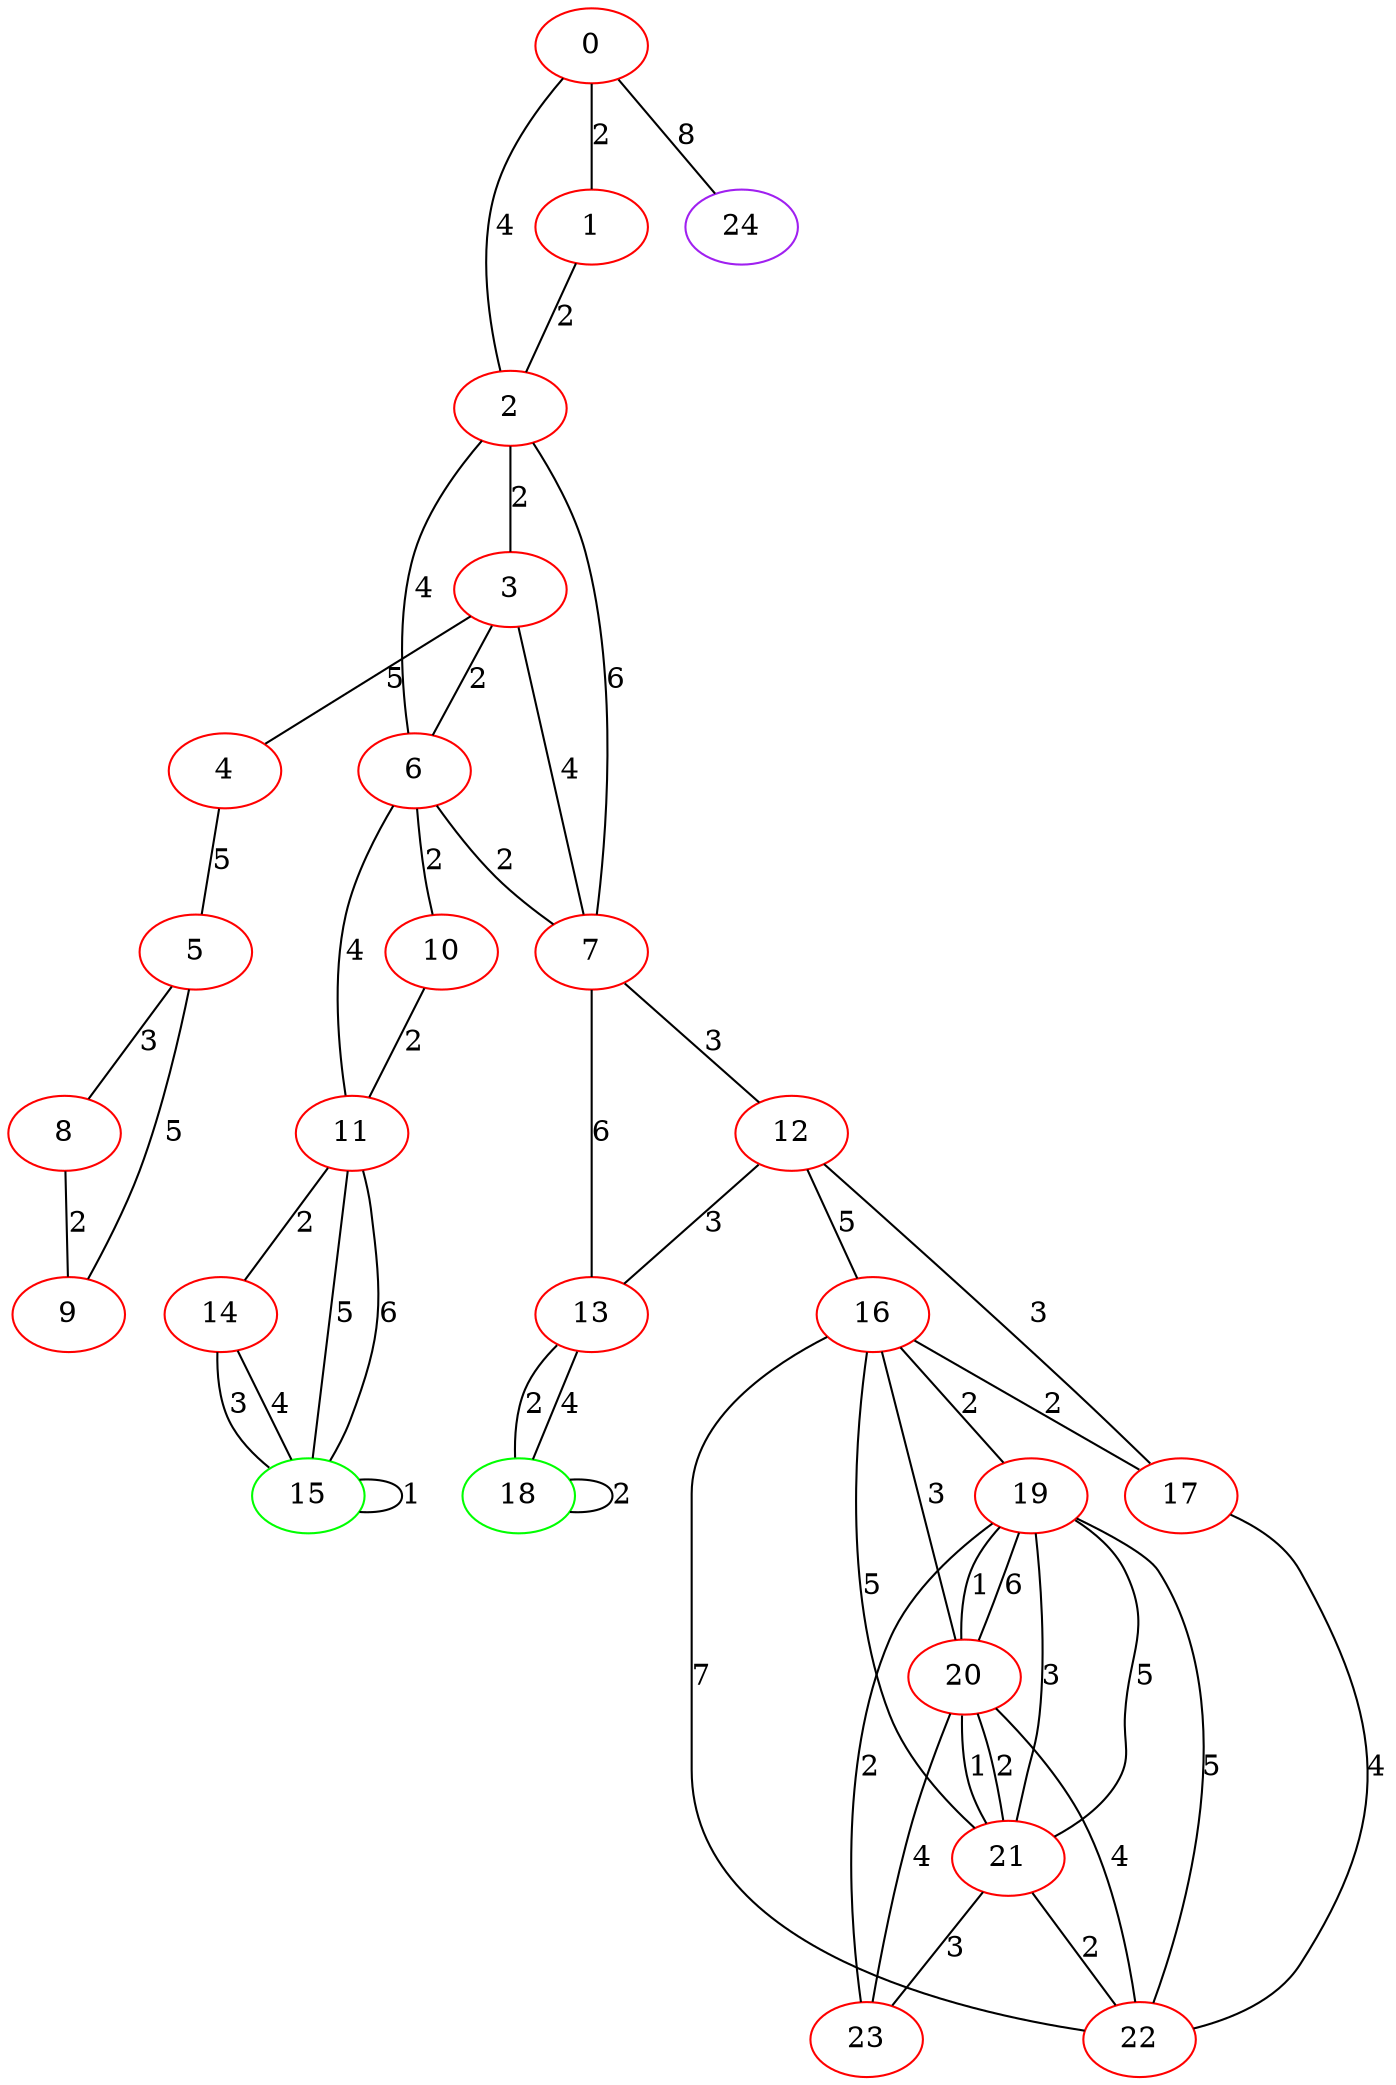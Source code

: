 graph "" {
0 [color=red, weight=1];
1 [color=red, weight=1];
2 [color=red, weight=1];
3 [color=red, weight=1];
4 [color=red, weight=1];
5 [color=red, weight=1];
6 [color=red, weight=1];
7 [color=red, weight=1];
8 [color=red, weight=1];
9 [color=red, weight=1];
10 [color=red, weight=1];
11 [color=red, weight=1];
12 [color=red, weight=1];
13 [color=red, weight=1];
14 [color=red, weight=1];
15 [color=green, weight=2];
16 [color=red, weight=1];
17 [color=red, weight=1];
18 [color=green, weight=2];
19 [color=red, weight=1];
20 [color=red, weight=1];
21 [color=red, weight=1];
22 [color=red, weight=1];
23 [color=red, weight=1];
24 [color=purple, weight=4];
0 -- 24  [key=0, label=8];
0 -- 1  [key=0, label=2];
0 -- 2  [key=0, label=4];
1 -- 2  [key=0, label=2];
2 -- 3  [key=0, label=2];
2 -- 6  [key=0, label=4];
2 -- 7  [key=0, label=6];
3 -- 4  [key=0, label=5];
3 -- 6  [key=0, label=2];
3 -- 7  [key=0, label=4];
4 -- 5  [key=0, label=5];
5 -- 8  [key=0, label=3];
5 -- 9  [key=0, label=5];
6 -- 10  [key=0, label=2];
6 -- 11  [key=0, label=4];
6 -- 7  [key=0, label=2];
7 -- 12  [key=0, label=3];
7 -- 13  [key=0, label=6];
8 -- 9  [key=0, label=2];
10 -- 11  [key=0, label=2];
11 -- 14  [key=0, label=2];
11 -- 15  [key=0, label=5];
11 -- 15  [key=1, label=6];
12 -- 16  [key=0, label=5];
12 -- 17  [key=0, label=3];
12 -- 13  [key=0, label=3];
13 -- 18  [key=0, label=2];
13 -- 18  [key=1, label=4];
14 -- 15  [key=0, label=3];
14 -- 15  [key=1, label=4];
15 -- 15  [key=0, label=1];
16 -- 17  [key=0, label=2];
16 -- 19  [key=0, label=2];
16 -- 20  [key=0, label=3];
16 -- 21  [key=0, label=5];
16 -- 22  [key=0, label=7];
17 -- 22  [key=0, label=4];
18 -- 18  [key=0, label=2];
19 -- 20  [key=0, label=6];
19 -- 20  [key=1, label=1];
19 -- 21  [key=0, label=5];
19 -- 21  [key=1, label=3];
19 -- 22  [key=0, label=5];
19 -- 23  [key=0, label=2];
20 -- 21  [key=0, label=1];
20 -- 21  [key=1, label=2];
20 -- 22  [key=0, label=4];
20 -- 23  [key=0, label=4];
21 -- 22  [key=0, label=2];
21 -- 23  [key=0, label=3];
}
